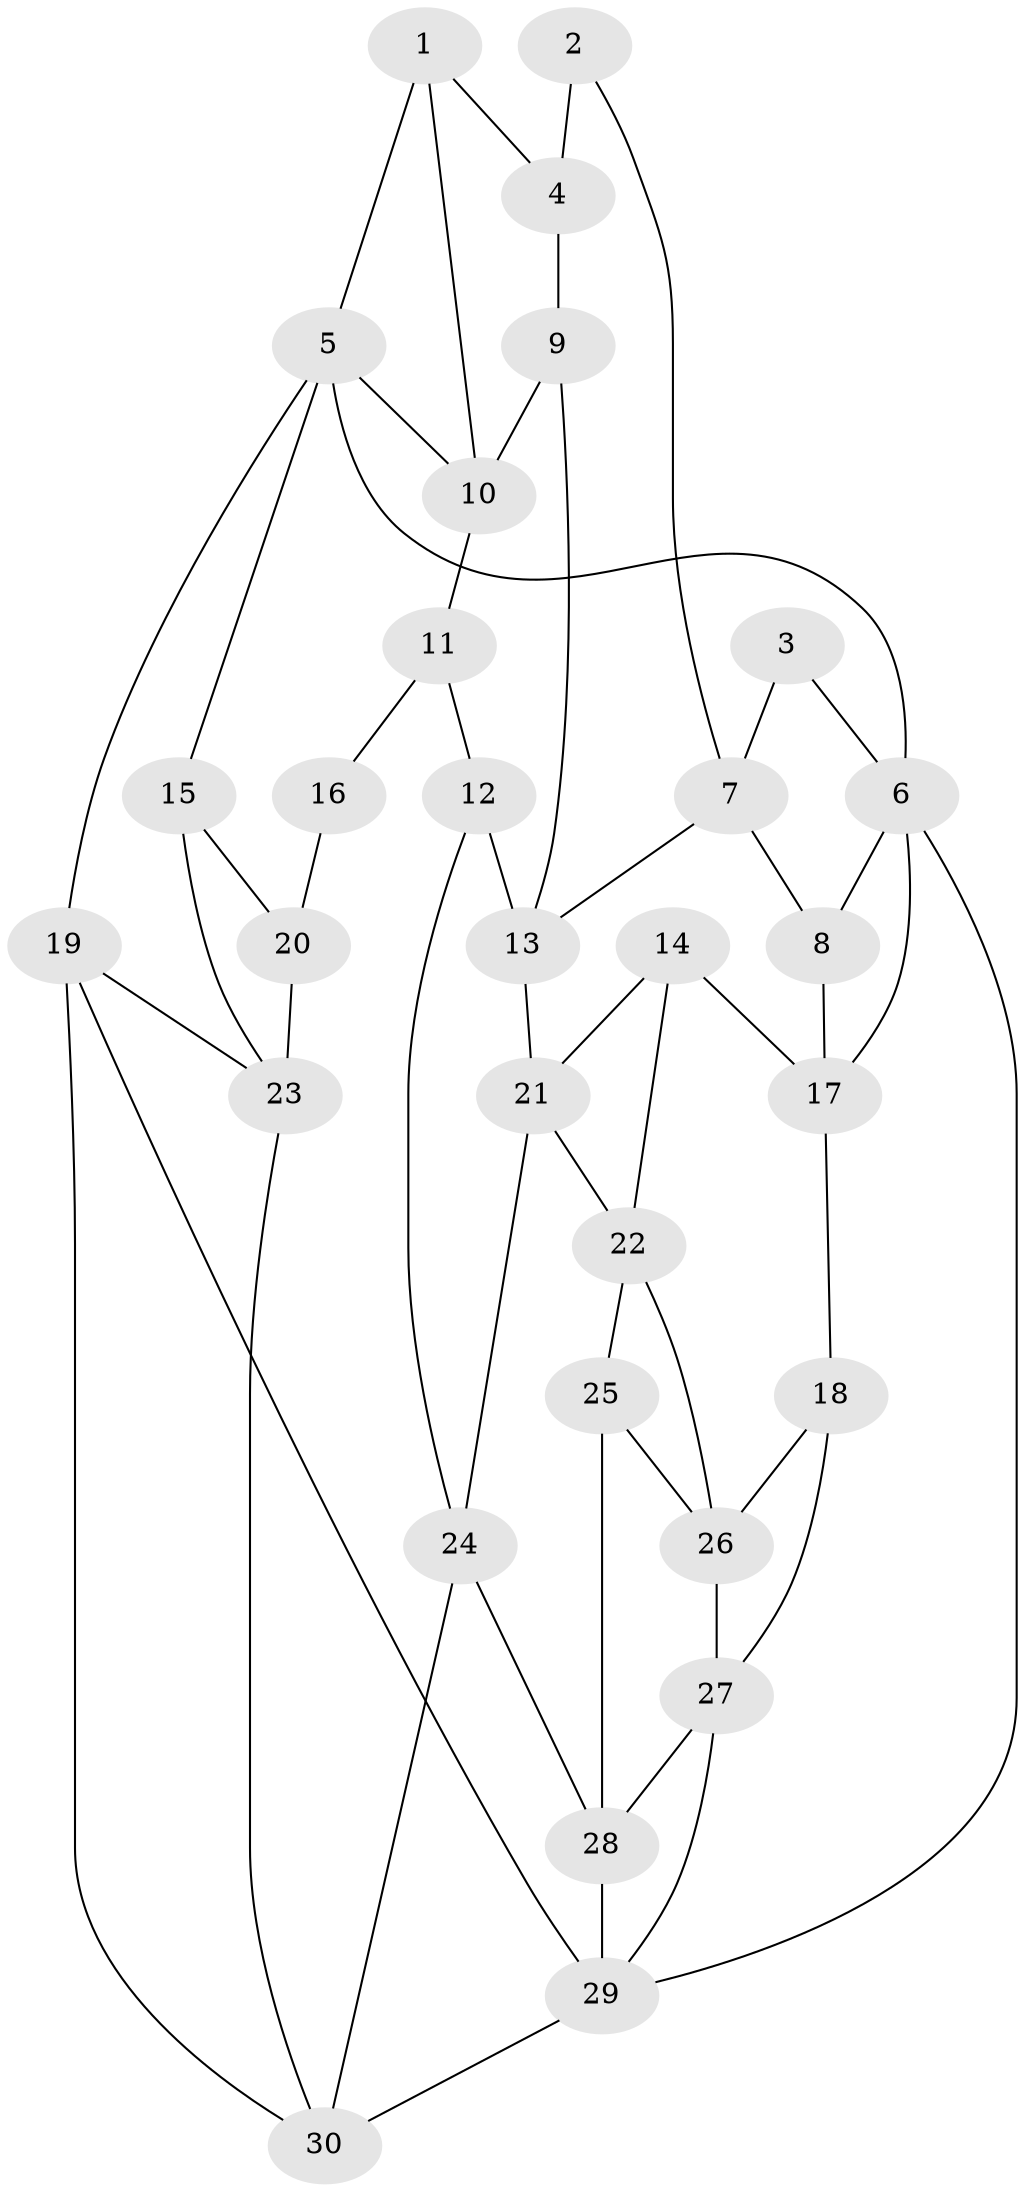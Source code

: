 // original degree distribution, {3: 0.03333333333333333, 4: 0.26666666666666666, 5: 0.4666666666666667, 6: 0.23333333333333334}
// Generated by graph-tools (version 1.1) at 2025/03/03/09/25 03:03:23]
// undirected, 30 vertices, 53 edges
graph export_dot {
graph [start="1"]
  node [color=gray90,style=filled];
  1;
  2;
  3;
  4;
  5;
  6;
  7;
  8;
  9;
  10;
  11;
  12;
  13;
  14;
  15;
  16;
  17;
  18;
  19;
  20;
  21;
  22;
  23;
  24;
  25;
  26;
  27;
  28;
  29;
  30;
  1 -- 4 [weight=1.0];
  1 -- 5 [weight=1.0];
  1 -- 10 [weight=1.0];
  2 -- 4 [weight=2.0];
  2 -- 7 [weight=1.0];
  3 -- 6 [weight=1.0];
  3 -- 7 [weight=1.0];
  4 -- 9 [weight=2.0];
  5 -- 6 [weight=1.0];
  5 -- 10 [weight=1.0];
  5 -- 15 [weight=1.0];
  5 -- 19 [weight=1.0];
  6 -- 8 [weight=1.0];
  6 -- 17 [weight=1.0];
  6 -- 29 [weight=1.0];
  7 -- 8 [weight=1.0];
  7 -- 13 [weight=1.0];
  8 -- 17 [weight=1.0];
  9 -- 10 [weight=1.0];
  9 -- 13 [weight=1.0];
  10 -- 11 [weight=1.0];
  11 -- 12 [weight=1.0];
  11 -- 16 [weight=2.0];
  12 -- 13 [weight=1.0];
  12 -- 24 [weight=1.0];
  13 -- 21 [weight=1.0];
  14 -- 17 [weight=1.0];
  14 -- 21 [weight=1.0];
  14 -- 22 [weight=1.0];
  15 -- 20 [weight=1.0];
  15 -- 23 [weight=1.0];
  16 -- 20 [weight=2.0];
  17 -- 18 [weight=1.0];
  18 -- 26 [weight=1.0];
  18 -- 27 [weight=1.0];
  19 -- 23 [weight=1.0];
  19 -- 29 [weight=1.0];
  19 -- 30 [weight=1.0];
  20 -- 23 [weight=1.0];
  21 -- 22 [weight=1.0];
  21 -- 24 [weight=1.0];
  22 -- 25 [weight=1.0];
  22 -- 26 [weight=1.0];
  23 -- 30 [weight=1.0];
  24 -- 28 [weight=1.0];
  24 -- 30 [weight=1.0];
  25 -- 26 [weight=1.0];
  25 -- 28 [weight=1.0];
  26 -- 27 [weight=1.0];
  27 -- 28 [weight=1.0];
  27 -- 29 [weight=1.0];
  28 -- 29 [weight=1.0];
  29 -- 30 [weight=1.0];
}
